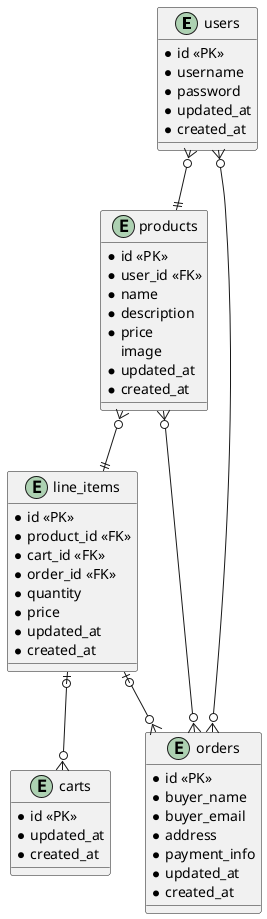 @startuml
'https://plantuml.com/class-diagram

entity users {
    * id <<PK>>
    * username
    * password
    * updated_at
    * created_at
}

entity products {
    * id <<PK>>
    * user_id <<FK>>
    * name
    * description
    * price
    image
    * updated_at
    * created_at
}

entity line_items {
    * id <<PK>>
    * product_id <<FK>>
    * cart_id <<FK>>
    * order_id <<FK>>
    * quantity
    * price
    * updated_at
    * created_at
}

entity carts {
    * id <<PK>>
    * updated_at
    * created_at
}

entity orders {
    * id <<PK>>
    * buyer_name
    * buyer_email
    * address
    * payment_info
    * updated_at
    * created_at
}

users }o--|| products
products }o--|| line_items
line_items |o--o{ carts
line_items |o--o{ orders
orders }o--o{ users
orders }o--o{ products




@enduml